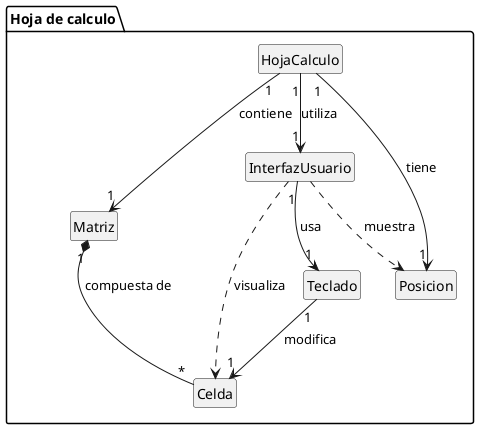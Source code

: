 @startuml

    hide circles
    hide empty members

    package "Hoja de calculo"{

    class HojaCalculo {

    }
    
    class Matriz {
    }

    class Celda {

    }

    class Posicion {

    }

    class InterfazUsuario {

    }
    
    class Teclado {

    }

    HojaCalculo "1" --> "1" Matriz : contiene
    HojaCalculo "1" --> "1" Posicion : tiene
    HojaCalculo "1" --> "1" InterfazUsuario : utiliza
    Matriz "1" *-- "*" Celda : compuesta de
    Teclado "1" --> "1" Celda : modifica
    InterfazUsuario "1" --> "1" Teclado : usa
    InterfazUsuario ..> Posicion : muestra
    InterfazUsuario ..> Celda : visualiza
    }
@enduml
